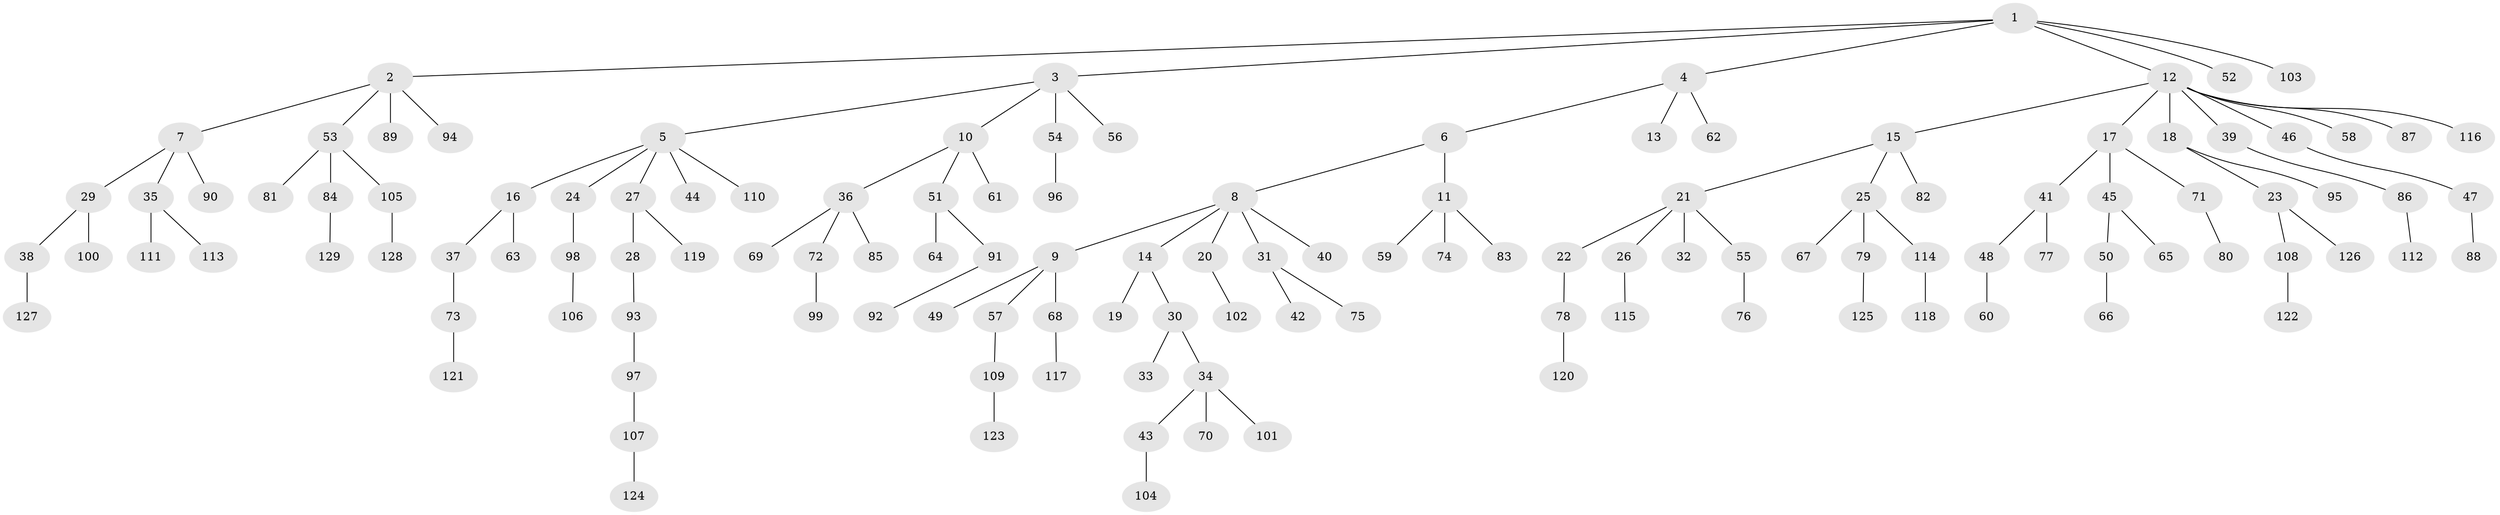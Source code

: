// Generated by graph-tools (version 1.1) at 2025/53/03/09/25 04:53:45]
// undirected, 129 vertices, 128 edges
graph export_dot {
graph [start="1"]
  node [color=gray90,style=filled];
  1;
  2;
  3;
  4;
  5;
  6;
  7;
  8;
  9;
  10;
  11;
  12;
  13;
  14;
  15;
  16;
  17;
  18;
  19;
  20;
  21;
  22;
  23;
  24;
  25;
  26;
  27;
  28;
  29;
  30;
  31;
  32;
  33;
  34;
  35;
  36;
  37;
  38;
  39;
  40;
  41;
  42;
  43;
  44;
  45;
  46;
  47;
  48;
  49;
  50;
  51;
  52;
  53;
  54;
  55;
  56;
  57;
  58;
  59;
  60;
  61;
  62;
  63;
  64;
  65;
  66;
  67;
  68;
  69;
  70;
  71;
  72;
  73;
  74;
  75;
  76;
  77;
  78;
  79;
  80;
  81;
  82;
  83;
  84;
  85;
  86;
  87;
  88;
  89;
  90;
  91;
  92;
  93;
  94;
  95;
  96;
  97;
  98;
  99;
  100;
  101;
  102;
  103;
  104;
  105;
  106;
  107;
  108;
  109;
  110;
  111;
  112;
  113;
  114;
  115;
  116;
  117;
  118;
  119;
  120;
  121;
  122;
  123;
  124;
  125;
  126;
  127;
  128;
  129;
  1 -- 2;
  1 -- 3;
  1 -- 4;
  1 -- 12;
  1 -- 52;
  1 -- 103;
  2 -- 7;
  2 -- 53;
  2 -- 89;
  2 -- 94;
  3 -- 5;
  3 -- 10;
  3 -- 54;
  3 -- 56;
  4 -- 6;
  4 -- 13;
  4 -- 62;
  5 -- 16;
  5 -- 24;
  5 -- 27;
  5 -- 44;
  5 -- 110;
  6 -- 8;
  6 -- 11;
  7 -- 29;
  7 -- 35;
  7 -- 90;
  8 -- 9;
  8 -- 14;
  8 -- 20;
  8 -- 31;
  8 -- 40;
  9 -- 49;
  9 -- 57;
  9 -- 68;
  10 -- 36;
  10 -- 51;
  10 -- 61;
  11 -- 59;
  11 -- 74;
  11 -- 83;
  12 -- 15;
  12 -- 17;
  12 -- 18;
  12 -- 39;
  12 -- 46;
  12 -- 58;
  12 -- 87;
  12 -- 116;
  14 -- 19;
  14 -- 30;
  15 -- 21;
  15 -- 25;
  15 -- 82;
  16 -- 37;
  16 -- 63;
  17 -- 41;
  17 -- 45;
  17 -- 71;
  18 -- 23;
  18 -- 95;
  20 -- 102;
  21 -- 22;
  21 -- 26;
  21 -- 32;
  21 -- 55;
  22 -- 78;
  23 -- 108;
  23 -- 126;
  24 -- 98;
  25 -- 67;
  25 -- 79;
  25 -- 114;
  26 -- 115;
  27 -- 28;
  27 -- 119;
  28 -- 93;
  29 -- 38;
  29 -- 100;
  30 -- 33;
  30 -- 34;
  31 -- 42;
  31 -- 75;
  34 -- 43;
  34 -- 70;
  34 -- 101;
  35 -- 111;
  35 -- 113;
  36 -- 69;
  36 -- 72;
  36 -- 85;
  37 -- 73;
  38 -- 127;
  39 -- 86;
  41 -- 48;
  41 -- 77;
  43 -- 104;
  45 -- 50;
  45 -- 65;
  46 -- 47;
  47 -- 88;
  48 -- 60;
  50 -- 66;
  51 -- 64;
  51 -- 91;
  53 -- 81;
  53 -- 84;
  53 -- 105;
  54 -- 96;
  55 -- 76;
  57 -- 109;
  68 -- 117;
  71 -- 80;
  72 -- 99;
  73 -- 121;
  78 -- 120;
  79 -- 125;
  84 -- 129;
  86 -- 112;
  91 -- 92;
  93 -- 97;
  97 -- 107;
  98 -- 106;
  105 -- 128;
  107 -- 124;
  108 -- 122;
  109 -- 123;
  114 -- 118;
}

